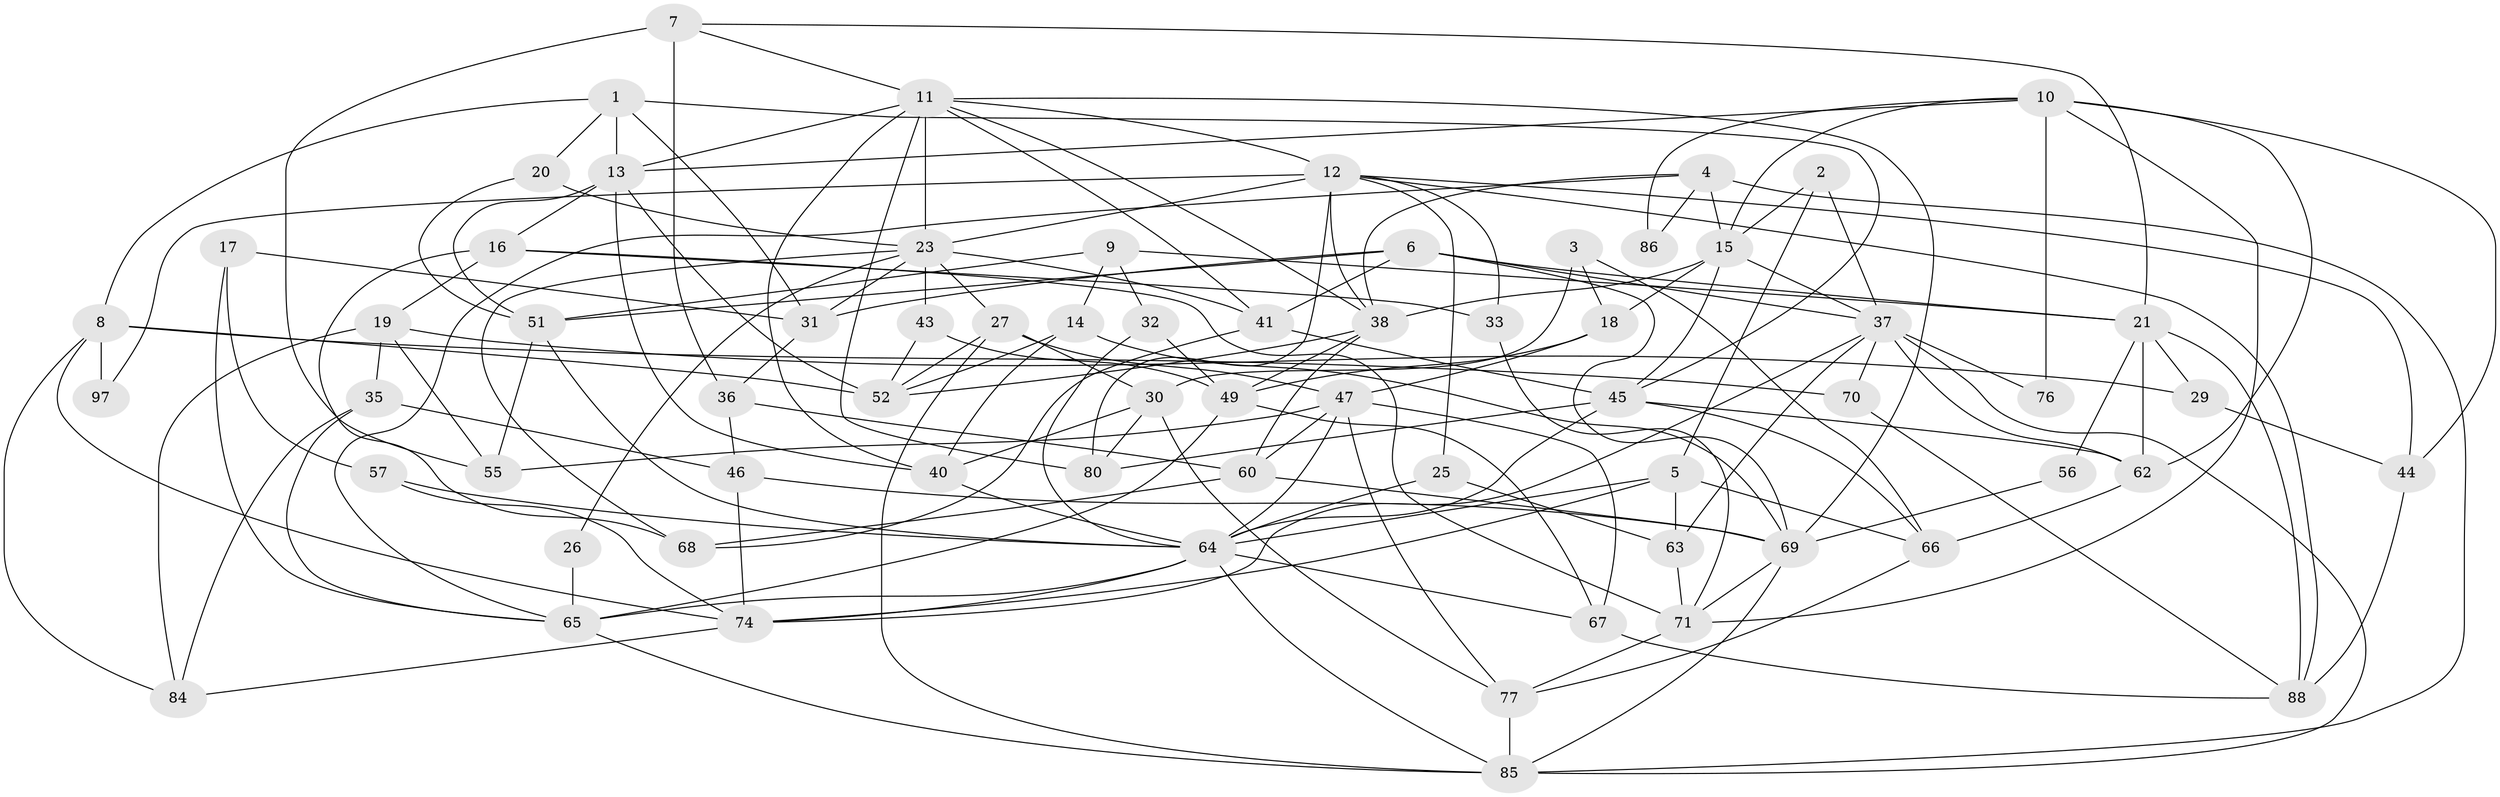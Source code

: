 // Generated by graph-tools (version 1.1) at 2025/24/03/03/25 07:24:02]
// undirected, 67 vertices, 168 edges
graph export_dot {
graph [start="1"]
  node [color=gray90,style=filled];
  1 [super="+92"];
  2;
  3;
  4 [super="+59"];
  5 [super="+98"];
  6 [super="+79"];
  7 [super="+61"];
  8 [super="+28"];
  9;
  10 [super="+96"];
  11 [super="+50"];
  12 [super="+82"];
  13 [super="+22"];
  14 [super="+89"];
  15 [super="+91"];
  16;
  17;
  18 [super="+24"];
  19 [super="+42"];
  20;
  21 [super="+58"];
  23 [super="+39"];
  25;
  26;
  27 [super="+94"];
  29;
  30 [super="+81"];
  31 [super="+34"];
  32;
  33;
  35;
  36;
  37 [super="+93"];
  38 [super="+53"];
  40 [super="+104"];
  41;
  43 [super="+48"];
  44;
  45 [super="+95"];
  46 [super="+101"];
  47 [super="+54"];
  49 [super="+72"];
  51 [super="+90"];
  52 [super="+100"];
  55 [super="+73"];
  56;
  57;
  60 [super="+105"];
  62;
  63 [super="+78"];
  64 [super="+103"];
  65 [super="+99"];
  66;
  67;
  68 [super="+87"];
  69 [super="+83"];
  70;
  71 [super="+75"];
  74;
  76;
  77;
  80;
  84;
  85;
  86;
  88 [super="+102"];
  97;
  1 -- 45;
  1 -- 20;
  1 -- 8;
  1 -- 13;
  1 -- 31;
  2 -- 5;
  2 -- 15;
  2 -- 37;
  3 -- 66;
  3 -- 18;
  3 -- 30;
  4 -- 65;
  4 -- 38;
  4 -- 85;
  4 -- 86;
  4 -- 15;
  5 -- 64;
  5 -- 66;
  5 -- 74;
  5 -- 63;
  6 -- 41;
  6 -- 21;
  6 -- 69;
  6 -- 37;
  6 -- 51;
  6 -- 31;
  7 -- 11;
  7 -- 55 [weight=2];
  7 -- 36;
  7 -- 21;
  8 -- 84;
  8 -- 97;
  8 -- 52;
  8 -- 70;
  8 -- 74;
  9 -- 51;
  9 -- 32;
  9 -- 14;
  9 -- 21;
  10 -- 62;
  10 -- 13;
  10 -- 86;
  10 -- 71;
  10 -- 44;
  10 -- 15;
  10 -- 76;
  11 -- 40;
  11 -- 41;
  11 -- 80;
  11 -- 69;
  11 -- 23;
  11 -- 13;
  11 -- 12;
  11 -- 38;
  12 -- 23 [weight=2];
  12 -- 44;
  12 -- 80;
  12 -- 33;
  12 -- 97;
  12 -- 38;
  12 -- 88;
  12 -- 25;
  13 -- 16;
  13 -- 40;
  13 -- 52;
  13 -- 51;
  14 -- 69;
  14 -- 40;
  14 -- 52;
  15 -- 38;
  15 -- 37;
  15 -- 45;
  15 -- 18;
  16 -- 33;
  16 -- 71;
  16 -- 19;
  16 -- 68;
  17 -- 65;
  17 -- 57;
  17 -- 31;
  18 -- 49;
  18 -- 47;
  19 -- 29;
  19 -- 35;
  19 -- 84;
  19 -- 55;
  20 -- 23;
  20 -- 51;
  21 -- 62;
  21 -- 29;
  21 -- 56;
  21 -- 88;
  23 -- 41;
  23 -- 26;
  23 -- 43 [weight=2];
  23 -- 31;
  23 -- 27;
  23 -- 68;
  25 -- 64;
  25 -- 63;
  26 -- 65;
  27 -- 52;
  27 -- 85;
  27 -- 47;
  27 -- 30;
  29 -- 44;
  30 -- 80;
  30 -- 40;
  30 -- 77;
  31 -- 36;
  32 -- 64;
  32 -- 49;
  33 -- 71;
  35 -- 65;
  35 -- 84;
  35 -- 46;
  36 -- 46;
  36 -- 60;
  37 -- 85;
  37 -- 62;
  37 -- 70;
  37 -- 74;
  37 -- 76;
  37 -- 63;
  38 -- 60;
  38 -- 52;
  38 -- 49;
  40 -- 64;
  41 -- 68;
  41 -- 45;
  43 -- 49;
  43 -- 52;
  44 -- 88;
  45 -- 62;
  45 -- 64;
  45 -- 80;
  45 -- 66;
  46 -- 74;
  46 -- 69;
  47 -- 77;
  47 -- 55;
  47 -- 64;
  47 -- 67;
  47 -- 60;
  49 -- 67;
  49 -- 65;
  51 -- 64;
  51 -- 55;
  56 -- 69;
  57 -- 74;
  57 -- 64;
  60 -- 68;
  60 -- 69;
  62 -- 66;
  63 -- 71;
  64 -- 65;
  64 -- 67;
  64 -- 85;
  64 -- 74;
  65 -- 85;
  66 -- 77;
  67 -- 88;
  69 -- 85;
  69 -- 71;
  70 -- 88;
  71 -- 77;
  74 -- 84;
  77 -- 85;
}
